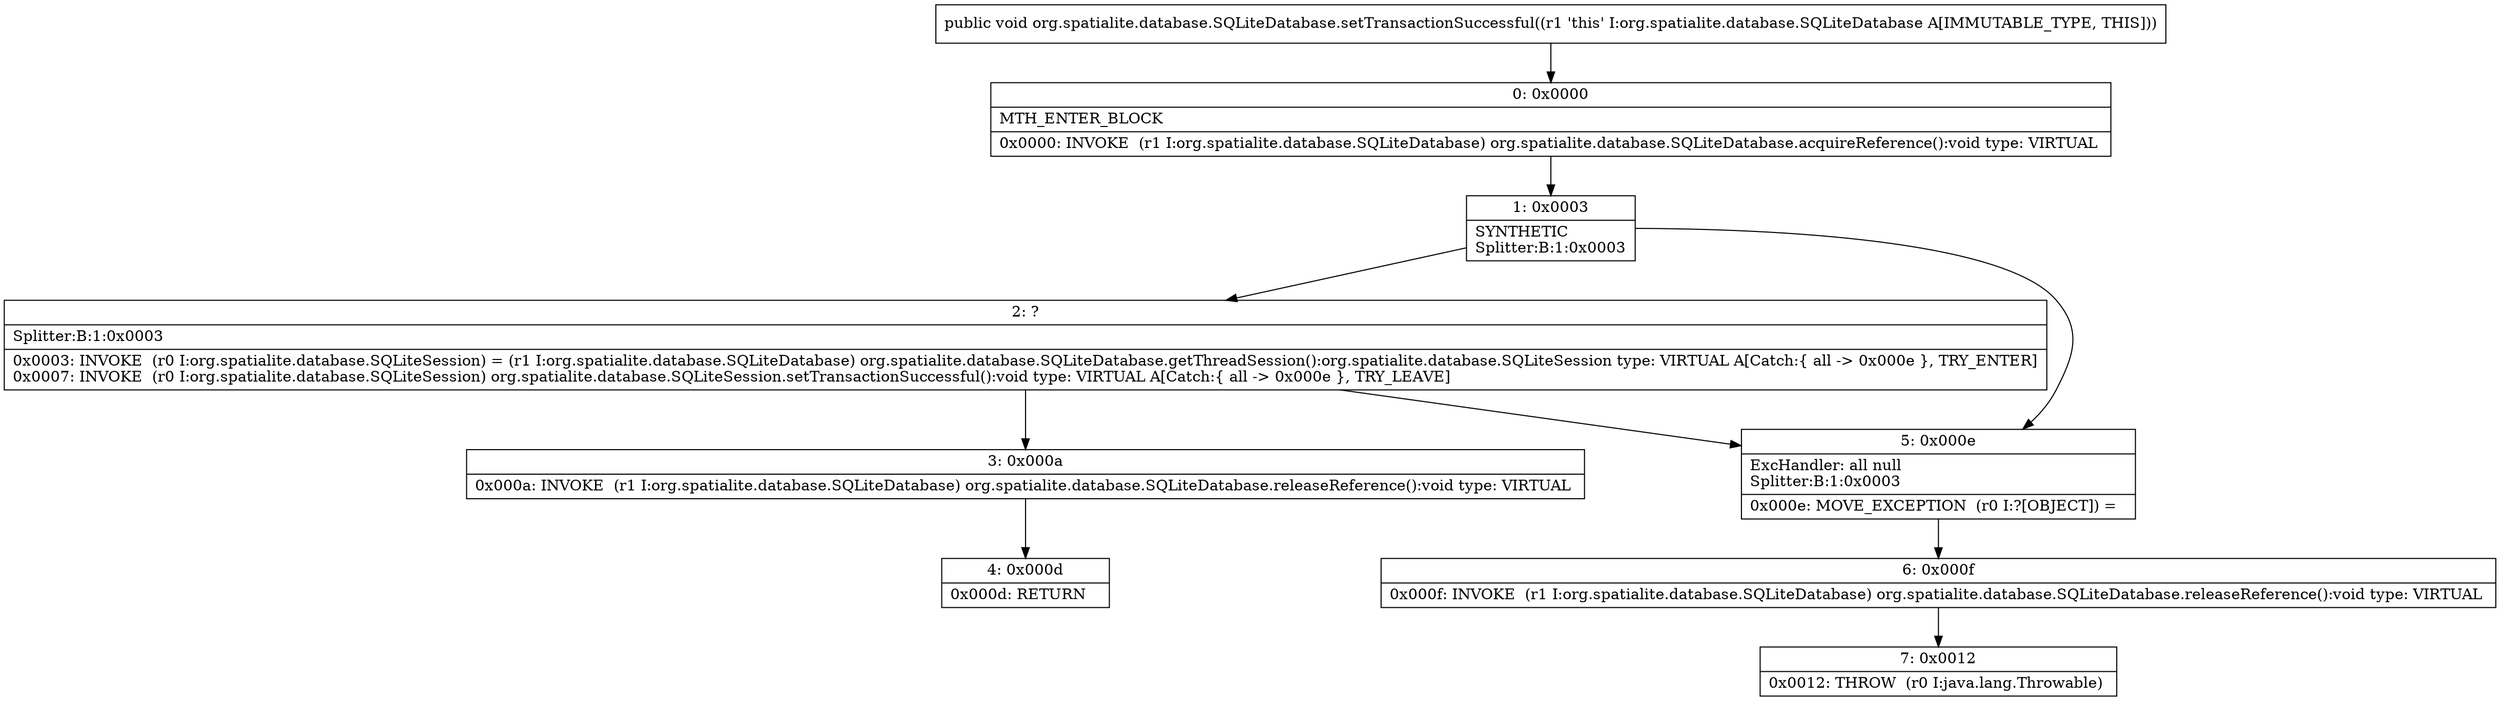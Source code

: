 digraph "CFG fororg.spatialite.database.SQLiteDatabase.setTransactionSuccessful()V" {
Node_0 [shape=record,label="{0\:\ 0x0000|MTH_ENTER_BLOCK\l|0x0000: INVOKE  (r1 I:org.spatialite.database.SQLiteDatabase) org.spatialite.database.SQLiteDatabase.acquireReference():void type: VIRTUAL \l}"];
Node_1 [shape=record,label="{1\:\ 0x0003|SYNTHETIC\lSplitter:B:1:0x0003\l}"];
Node_2 [shape=record,label="{2\:\ ?|Splitter:B:1:0x0003\l|0x0003: INVOKE  (r0 I:org.spatialite.database.SQLiteSession) = (r1 I:org.spatialite.database.SQLiteDatabase) org.spatialite.database.SQLiteDatabase.getThreadSession():org.spatialite.database.SQLiteSession type: VIRTUAL A[Catch:\{ all \-\> 0x000e \}, TRY_ENTER]\l0x0007: INVOKE  (r0 I:org.spatialite.database.SQLiteSession) org.spatialite.database.SQLiteSession.setTransactionSuccessful():void type: VIRTUAL A[Catch:\{ all \-\> 0x000e \}, TRY_LEAVE]\l}"];
Node_3 [shape=record,label="{3\:\ 0x000a|0x000a: INVOKE  (r1 I:org.spatialite.database.SQLiteDatabase) org.spatialite.database.SQLiteDatabase.releaseReference():void type: VIRTUAL \l}"];
Node_4 [shape=record,label="{4\:\ 0x000d|0x000d: RETURN   \l}"];
Node_5 [shape=record,label="{5\:\ 0x000e|ExcHandler: all null\lSplitter:B:1:0x0003\l|0x000e: MOVE_EXCEPTION  (r0 I:?[OBJECT]) =  \l}"];
Node_6 [shape=record,label="{6\:\ 0x000f|0x000f: INVOKE  (r1 I:org.spatialite.database.SQLiteDatabase) org.spatialite.database.SQLiteDatabase.releaseReference():void type: VIRTUAL \l}"];
Node_7 [shape=record,label="{7\:\ 0x0012|0x0012: THROW  (r0 I:java.lang.Throwable) \l}"];
MethodNode[shape=record,label="{public void org.spatialite.database.SQLiteDatabase.setTransactionSuccessful((r1 'this' I:org.spatialite.database.SQLiteDatabase A[IMMUTABLE_TYPE, THIS])) }"];
MethodNode -> Node_0;
Node_0 -> Node_1;
Node_1 -> Node_2;
Node_1 -> Node_5;
Node_2 -> Node_3;
Node_2 -> Node_5;
Node_3 -> Node_4;
Node_5 -> Node_6;
Node_6 -> Node_7;
}

